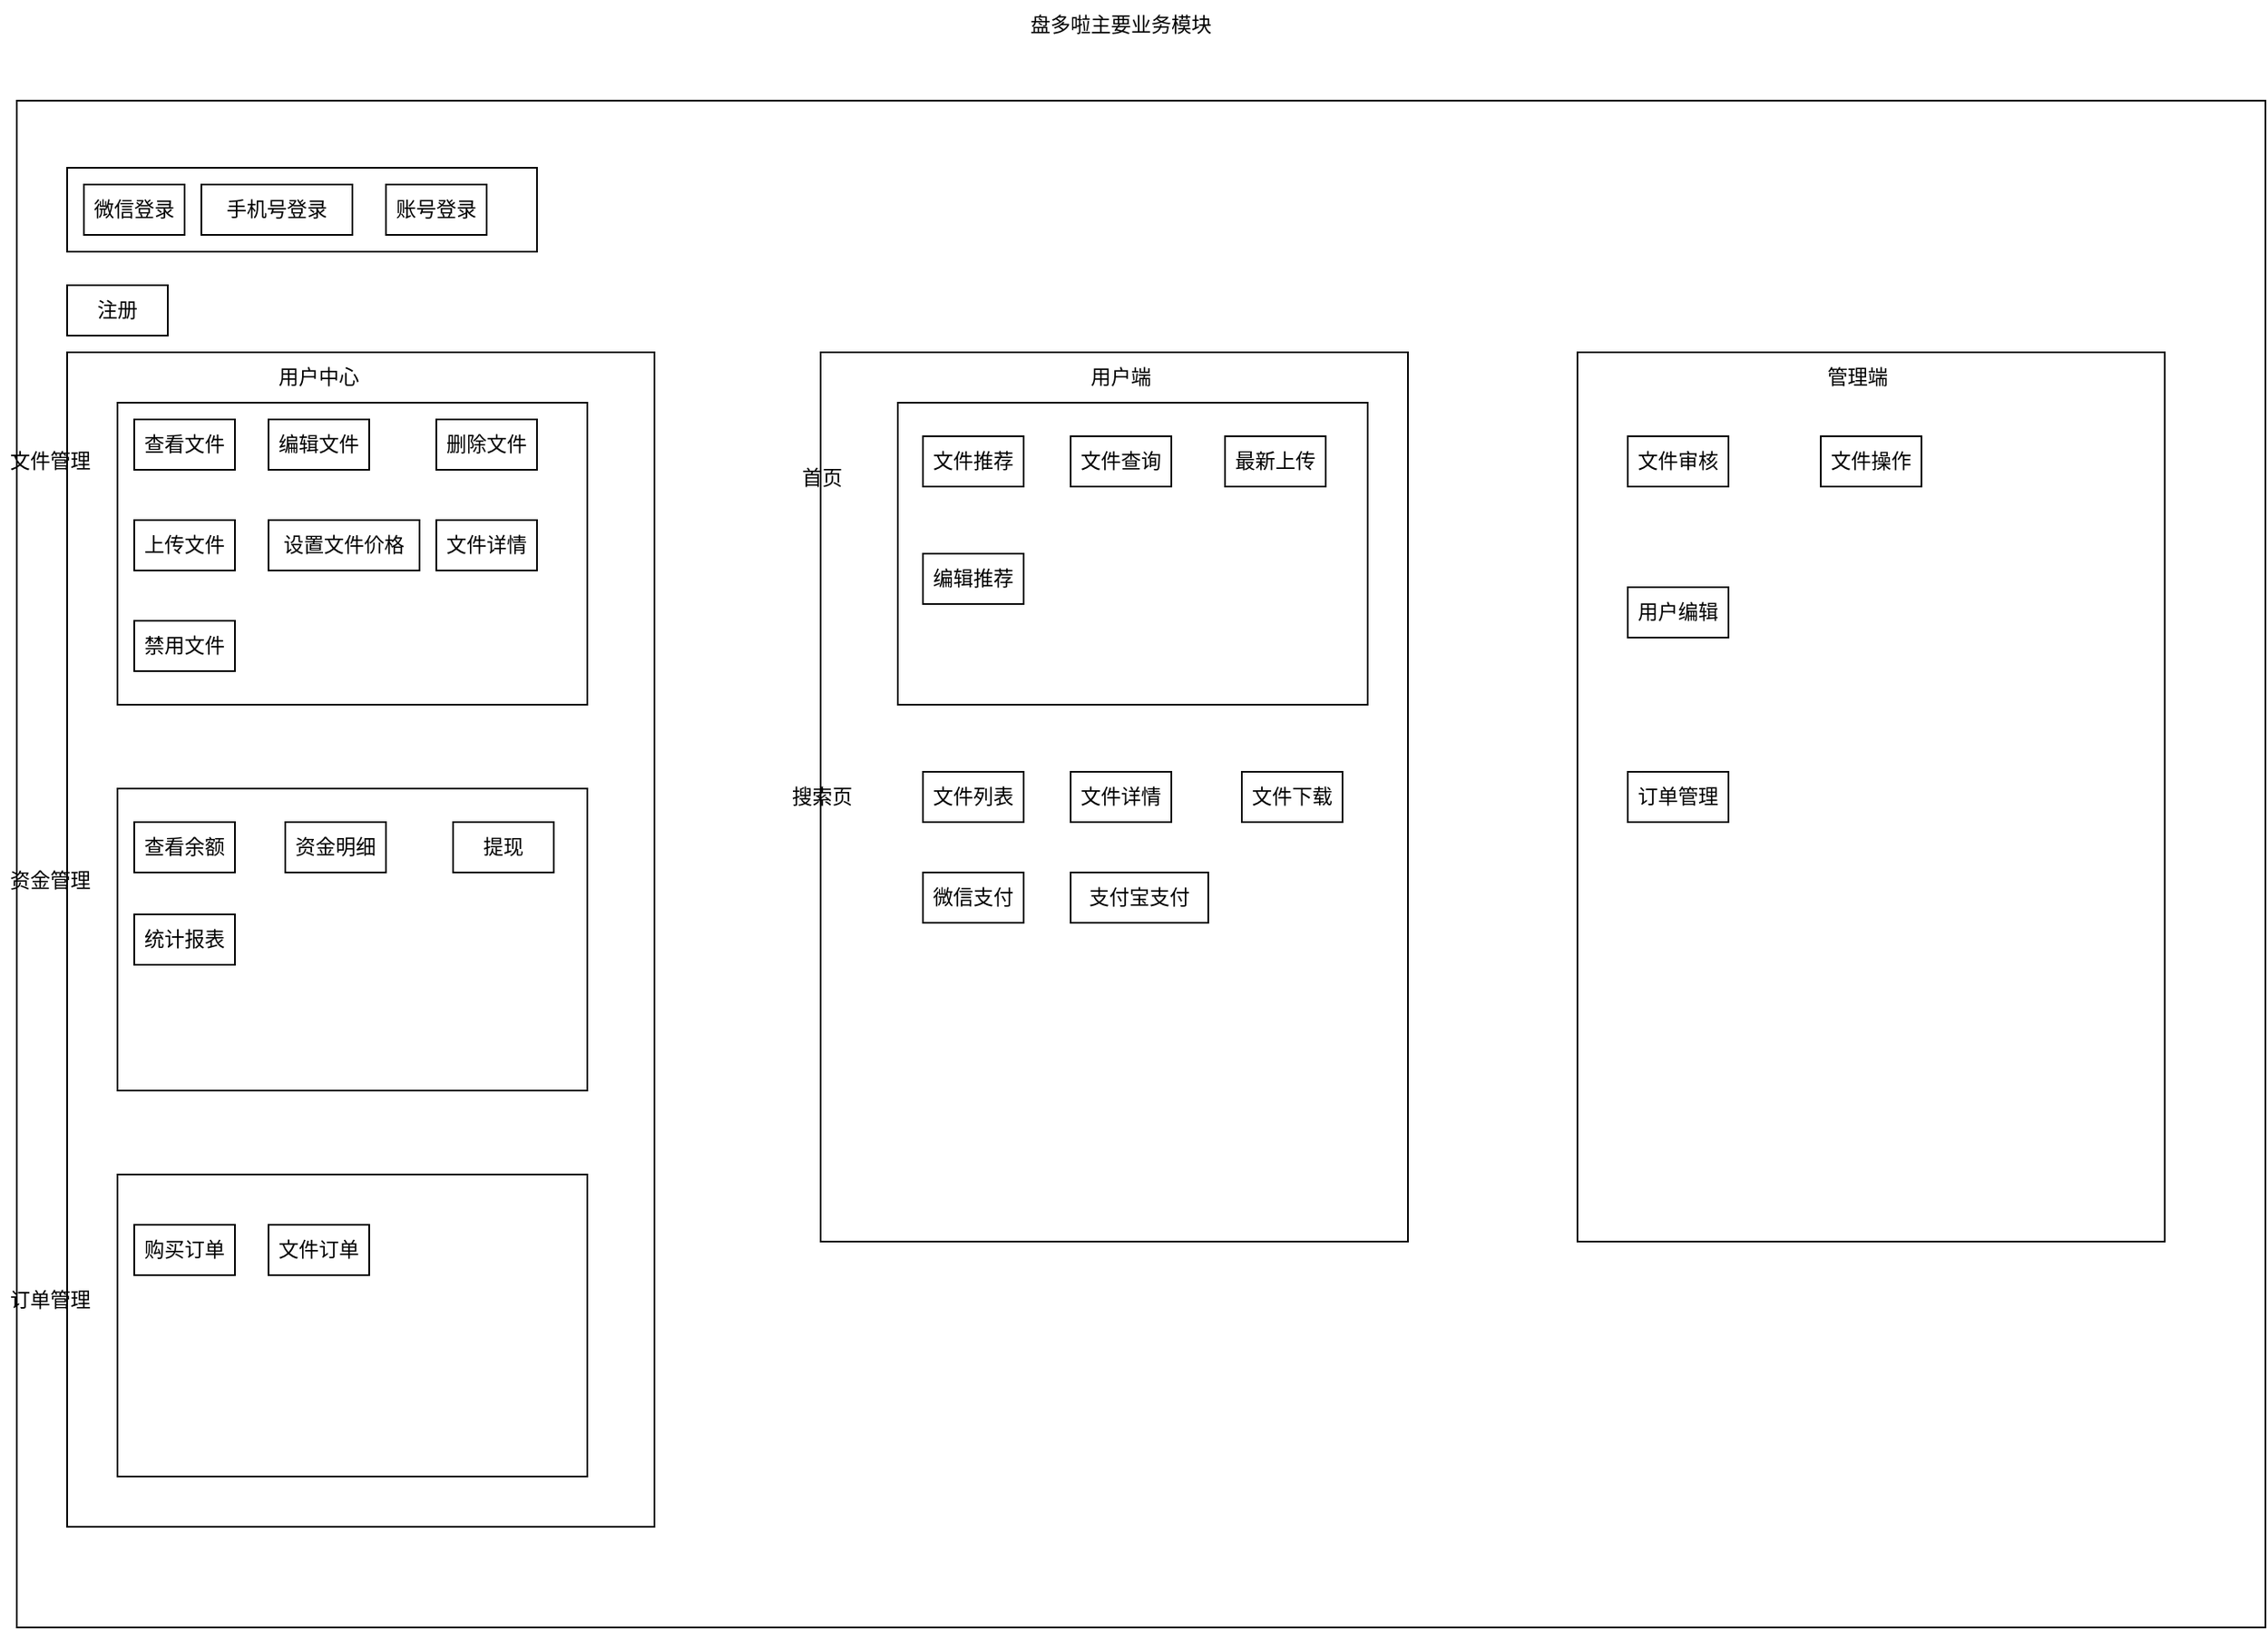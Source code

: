 <mxfile version="22.1.11" type="github">
  <diagram name="第 1 页" id="Jk92sVyREgxIp7esV87O">
    <mxGraphModel dx="2514" dy="799" grid="1" gridSize="10" guides="1" tooltips="1" connect="1" arrows="1" fold="1" page="1" pageScale="1" pageWidth="827" pageHeight="1169" background="#ffffff" math="0" shadow="0">
      <root>
        <mxCell id="0" />
        <mxCell id="1" parent="0" />
        <mxCell id="qIIZnsBc9X34PWoDshDJ-1" value="" style="rounded=0;whiteSpace=wrap;html=1;" vertex="1" parent="1">
          <mxGeometry x="-240" y="70" width="1340" height="910" as="geometry" />
        </mxCell>
        <mxCell id="qIIZnsBc9X34PWoDshDJ-3" value="盘多啦主要业务模块" style="text;html=1;strokeColor=none;fillColor=none;align=center;verticalAlign=middle;whiteSpace=wrap;rounded=0;" vertex="1" parent="1">
          <mxGeometry x="330" y="10" width="176" height="30" as="geometry" />
        </mxCell>
        <mxCell id="qIIZnsBc9X34PWoDshDJ-4" value="" style="rounded=0;whiteSpace=wrap;html=1;" vertex="1" parent="1">
          <mxGeometry x="-210" y="220" width="350" height="700" as="geometry" />
        </mxCell>
        <mxCell id="qIIZnsBc9X34PWoDshDJ-5" value="用户中心" style="text;html=1;strokeColor=none;fillColor=none;align=center;verticalAlign=middle;whiteSpace=wrap;rounded=0;" vertex="1" parent="1">
          <mxGeometry x="-90" y="220" width="60" height="30" as="geometry" />
        </mxCell>
        <mxCell id="qIIZnsBc9X34PWoDshDJ-7" value="" style="rounded=0;whiteSpace=wrap;html=1;" vertex="1" parent="1">
          <mxGeometry x="-210" y="110" width="280" height="50" as="geometry" />
        </mxCell>
        <mxCell id="qIIZnsBc9X34PWoDshDJ-8" value="微信登录" style="rounded=0;whiteSpace=wrap;html=1;" vertex="1" parent="1">
          <mxGeometry x="-200" y="120" width="60" height="30" as="geometry" />
        </mxCell>
        <mxCell id="qIIZnsBc9X34PWoDshDJ-9" value="账号登录" style="rounded=0;whiteSpace=wrap;html=1;" vertex="1" parent="1">
          <mxGeometry x="-20" y="120" width="60" height="30" as="geometry" />
        </mxCell>
        <mxCell id="qIIZnsBc9X34PWoDshDJ-10" value="手机号登录" style="rounded=0;whiteSpace=wrap;html=1;" vertex="1" parent="1">
          <mxGeometry x="-130" y="120" width="90" height="30" as="geometry" />
        </mxCell>
        <mxCell id="qIIZnsBc9X34PWoDshDJ-11" value="注册" style="rounded=0;whiteSpace=wrap;html=1;" vertex="1" parent="1">
          <mxGeometry x="-210" y="180" width="60" height="30" as="geometry" />
        </mxCell>
        <mxCell id="qIIZnsBc9X34PWoDshDJ-12" value="" style="rounded=0;whiteSpace=wrap;html=1;" vertex="1" parent="1">
          <mxGeometry x="-180" y="250" width="280" height="180" as="geometry" />
        </mxCell>
        <mxCell id="qIIZnsBc9X34PWoDshDJ-14" value="文件管理" style="text;html=1;strokeColor=none;fillColor=none;align=center;verticalAlign=middle;whiteSpace=wrap;rounded=0;" vertex="1" parent="1">
          <mxGeometry x="-250" y="270" width="60" height="30" as="geometry" />
        </mxCell>
        <mxCell id="qIIZnsBc9X34PWoDshDJ-16" value="查看文件" style="rounded=0;whiteSpace=wrap;html=1;" vertex="1" parent="1">
          <mxGeometry x="-170" y="260" width="60" height="30" as="geometry" />
        </mxCell>
        <mxCell id="qIIZnsBc9X34PWoDshDJ-17" value="编辑文件" style="rounded=0;whiteSpace=wrap;html=1;" vertex="1" parent="1">
          <mxGeometry x="-90" y="260" width="60" height="30" as="geometry" />
        </mxCell>
        <mxCell id="qIIZnsBc9X34PWoDshDJ-18" value="删除文件" style="rounded=0;whiteSpace=wrap;html=1;" vertex="1" parent="1">
          <mxGeometry x="10" y="260" width="60" height="30" as="geometry" />
        </mxCell>
        <mxCell id="qIIZnsBc9X34PWoDshDJ-19" value="上传文件" style="rounded=0;whiteSpace=wrap;html=1;" vertex="1" parent="1">
          <mxGeometry x="-170" y="320" width="60" height="30" as="geometry" />
        </mxCell>
        <mxCell id="qIIZnsBc9X34PWoDshDJ-20" value="设置文件价格" style="rounded=0;whiteSpace=wrap;html=1;" vertex="1" parent="1">
          <mxGeometry x="-90" y="320" width="90" height="30" as="geometry" />
        </mxCell>
        <mxCell id="qIIZnsBc9X34PWoDshDJ-21" value="文件详情" style="rounded=0;whiteSpace=wrap;html=1;" vertex="1" parent="1">
          <mxGeometry x="10" y="320" width="60" height="30" as="geometry" />
        </mxCell>
        <mxCell id="qIIZnsBc9X34PWoDshDJ-22" value="禁用文件" style="rounded=0;whiteSpace=wrap;html=1;" vertex="1" parent="1">
          <mxGeometry x="-170" y="380" width="60" height="30" as="geometry" />
        </mxCell>
        <mxCell id="qIIZnsBc9X34PWoDshDJ-23" value="" style="rounded=0;whiteSpace=wrap;html=1;" vertex="1" parent="1">
          <mxGeometry x="-180" y="480" width="280" height="180" as="geometry" />
        </mxCell>
        <mxCell id="qIIZnsBc9X34PWoDshDJ-24" value="资金管理" style="text;html=1;strokeColor=none;fillColor=none;align=center;verticalAlign=middle;whiteSpace=wrap;rounded=0;" vertex="1" parent="1">
          <mxGeometry x="-250" y="520" width="60" height="30" as="geometry" />
        </mxCell>
        <mxCell id="qIIZnsBc9X34PWoDshDJ-25" value="查看余额" style="rounded=0;whiteSpace=wrap;html=1;" vertex="1" parent="1">
          <mxGeometry x="-170" y="500" width="60" height="30" as="geometry" />
        </mxCell>
        <mxCell id="qIIZnsBc9X34PWoDshDJ-26" value="资金明细" style="rounded=0;whiteSpace=wrap;html=1;" vertex="1" parent="1">
          <mxGeometry x="-80" y="500" width="60" height="30" as="geometry" />
        </mxCell>
        <mxCell id="qIIZnsBc9X34PWoDshDJ-27" value="提现" style="rounded=0;whiteSpace=wrap;html=1;" vertex="1" parent="1">
          <mxGeometry x="20" y="500" width="60" height="30" as="geometry" />
        </mxCell>
        <mxCell id="qIIZnsBc9X34PWoDshDJ-28" value="统计报表" style="rounded=0;whiteSpace=wrap;html=1;" vertex="1" parent="1">
          <mxGeometry x="-170" y="555" width="60" height="30" as="geometry" />
        </mxCell>
        <mxCell id="qIIZnsBc9X34PWoDshDJ-31" value="" style="rounded=0;whiteSpace=wrap;html=1;" vertex="1" parent="1">
          <mxGeometry x="239" y="220" width="350" height="530" as="geometry" />
        </mxCell>
        <mxCell id="qIIZnsBc9X34PWoDshDJ-32" value="用户端" style="text;html=1;strokeColor=none;fillColor=none;align=center;verticalAlign=middle;whiteSpace=wrap;rounded=0;" vertex="1" parent="1">
          <mxGeometry x="388" y="220" width="60" height="30" as="geometry" />
        </mxCell>
        <mxCell id="qIIZnsBc9X34PWoDshDJ-34" value="" style="rounded=0;whiteSpace=wrap;html=1;" vertex="1" parent="1">
          <mxGeometry x="285" y="250" width="280" height="180" as="geometry" />
        </mxCell>
        <mxCell id="qIIZnsBc9X34PWoDshDJ-35" value="首页" style="text;html=1;strokeColor=none;fillColor=none;align=center;verticalAlign=middle;whiteSpace=wrap;rounded=0;" vertex="1" parent="1">
          <mxGeometry x="210" y="280" width="60" height="30" as="geometry" />
        </mxCell>
        <mxCell id="qIIZnsBc9X34PWoDshDJ-36" value="文件推荐" style="rounded=0;whiteSpace=wrap;html=1;" vertex="1" parent="1">
          <mxGeometry x="300" y="270" width="60" height="30" as="geometry" />
        </mxCell>
        <mxCell id="qIIZnsBc9X34PWoDshDJ-37" value="文件查询" style="rounded=0;whiteSpace=wrap;html=1;" vertex="1" parent="1">
          <mxGeometry x="388" y="270" width="60" height="30" as="geometry" />
        </mxCell>
        <mxCell id="qIIZnsBc9X34PWoDshDJ-38" value="最新上传" style="rounded=0;whiteSpace=wrap;html=1;" vertex="1" parent="1">
          <mxGeometry x="480" y="270" width="60" height="30" as="geometry" />
        </mxCell>
        <mxCell id="qIIZnsBc9X34PWoDshDJ-39" value="编辑推荐" style="rounded=0;whiteSpace=wrap;html=1;" vertex="1" parent="1">
          <mxGeometry x="300" y="340" width="60" height="30" as="geometry" />
        </mxCell>
        <mxCell id="qIIZnsBc9X34PWoDshDJ-40" value="文件列表" style="rounded=0;whiteSpace=wrap;html=1;" vertex="1" parent="1">
          <mxGeometry x="300" y="470" width="60" height="30" as="geometry" />
        </mxCell>
        <mxCell id="qIIZnsBc9X34PWoDshDJ-41" value="文件详情" style="rounded=0;whiteSpace=wrap;html=1;" vertex="1" parent="1">
          <mxGeometry x="388" y="470" width="60" height="30" as="geometry" />
        </mxCell>
        <mxCell id="qIIZnsBc9X34PWoDshDJ-42" value="文件下载" style="rounded=0;whiteSpace=wrap;html=1;" vertex="1" parent="1">
          <mxGeometry x="490" y="470" width="60" height="30" as="geometry" />
        </mxCell>
        <mxCell id="qIIZnsBc9X34PWoDshDJ-43" value="搜索页" style="text;html=1;strokeColor=none;fillColor=none;align=center;verticalAlign=middle;whiteSpace=wrap;rounded=0;" vertex="1" parent="1">
          <mxGeometry x="210" y="470" width="60" height="30" as="geometry" />
        </mxCell>
        <mxCell id="qIIZnsBc9X34PWoDshDJ-46" value="" style="rounded=0;whiteSpace=wrap;html=1;" vertex="1" parent="1">
          <mxGeometry x="690" y="220" width="350" height="530" as="geometry" />
        </mxCell>
        <mxCell id="qIIZnsBc9X34PWoDshDJ-47" value="管理端" style="text;html=1;strokeColor=none;fillColor=none;align=center;verticalAlign=middle;whiteSpace=wrap;rounded=0;" vertex="1" parent="1">
          <mxGeometry x="827" y="220" width="60" height="30" as="geometry" />
        </mxCell>
        <mxCell id="qIIZnsBc9X34PWoDshDJ-48" value="文件审核" style="rounded=0;whiteSpace=wrap;html=1;" vertex="1" parent="1">
          <mxGeometry x="720" y="270" width="60" height="30" as="geometry" />
        </mxCell>
        <mxCell id="qIIZnsBc9X34PWoDshDJ-49" value="文件操作" style="rounded=0;whiteSpace=wrap;html=1;" vertex="1" parent="1">
          <mxGeometry x="835" y="270" width="60" height="30" as="geometry" />
        </mxCell>
        <mxCell id="qIIZnsBc9X34PWoDshDJ-50" value="用户编辑" style="rounded=0;whiteSpace=wrap;html=1;" vertex="1" parent="1">
          <mxGeometry x="720" y="360" width="60" height="30" as="geometry" />
        </mxCell>
        <mxCell id="qIIZnsBc9X34PWoDshDJ-51" value="订单管理" style="rounded=0;whiteSpace=wrap;html=1;" vertex="1" parent="1">
          <mxGeometry x="720" y="470" width="60" height="30" as="geometry" />
        </mxCell>
        <mxCell id="qIIZnsBc9X34PWoDshDJ-52" value="微信支付" style="rounded=0;whiteSpace=wrap;html=1;" vertex="1" parent="1">
          <mxGeometry x="300" y="530" width="60" height="30" as="geometry" />
        </mxCell>
        <mxCell id="qIIZnsBc9X34PWoDshDJ-53" value="支付宝支付" style="rounded=0;whiteSpace=wrap;html=1;" vertex="1" parent="1">
          <mxGeometry x="388" y="530" width="82" height="30" as="geometry" />
        </mxCell>
        <mxCell id="qIIZnsBc9X34PWoDshDJ-54" value="" style="rounded=0;whiteSpace=wrap;html=1;" vertex="1" parent="1">
          <mxGeometry x="-180" y="710" width="280" height="180" as="geometry" />
        </mxCell>
        <mxCell id="qIIZnsBc9X34PWoDshDJ-55" value="订单管理" style="text;html=1;strokeColor=none;fillColor=none;align=center;verticalAlign=middle;whiteSpace=wrap;rounded=0;" vertex="1" parent="1">
          <mxGeometry x="-250" y="770" width="60" height="30" as="geometry" />
        </mxCell>
        <mxCell id="qIIZnsBc9X34PWoDshDJ-56" value="购买订单" style="rounded=0;whiteSpace=wrap;html=1;" vertex="1" parent="1">
          <mxGeometry x="-170" y="740" width="60" height="30" as="geometry" />
        </mxCell>
        <mxCell id="qIIZnsBc9X34PWoDshDJ-57" value="文件订单" style="rounded=0;whiteSpace=wrap;html=1;" vertex="1" parent="1">
          <mxGeometry x="-90" y="740" width="60" height="30" as="geometry" />
        </mxCell>
      </root>
    </mxGraphModel>
  </diagram>
</mxfile>
